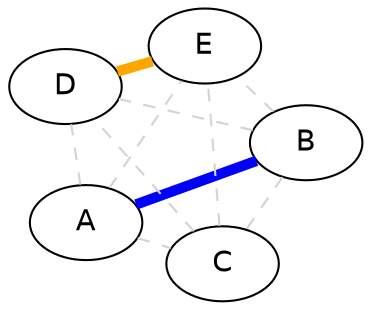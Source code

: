 graph NoQuorum {
        bgcolor="transparent";
        node [fontname="Helvetica"];
        layout=fdp;
                
        Node1 [label="A"];
        Node2 [label="B"];

        Node3 [label="C"];

        Node4 [label="D"];
        Node5 [label="E"];

        
        {
                edge [penwidth=5, color=blue];
                
                Node1 -- Node2;
        }

        {
                edge [penwidth=5, color=orange];
                
                Node4 -- Node5;
        }
        
      
        {
                edge [color=lightgrey, style=dashed];
                
                Node3 -- Node4;                
                Node3 -- Node5;               
                Node1 -- Node3;
                Node1 -- Node4;
                Node1 -- Node5;
                Node2 -- Node3;
                Node2 -- Node4;
                Node2 -- Node5;
        }
}
